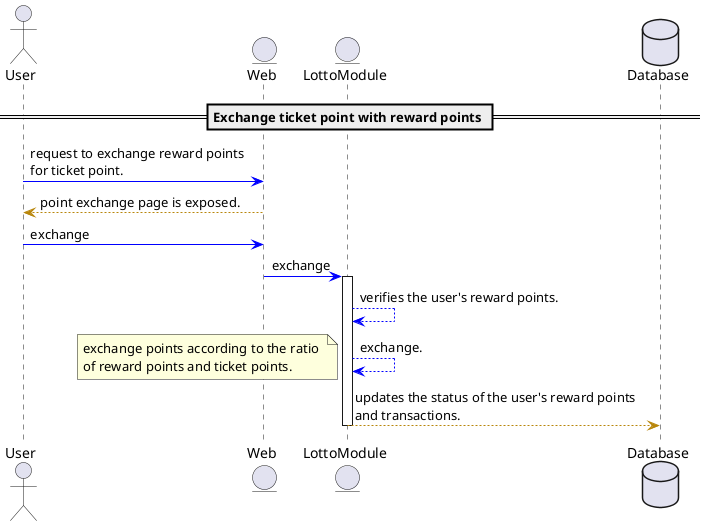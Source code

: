 @startuml
!define RECTANGLE_CLASS
!define RECTANGLE_BLUE Class<<BLUE>>

skinparam shadowing false
skinparam backgroundColor #FFFFFF
skinparam ArrowColor #0000FF
skinparam activity {
    BackgroundColor<<BLUE>> #ADD8E6
    BorderColor<<BLUE>> #00008B
    FontColor<<BLUE>> #00008B
    FontSize 12
}
skinparam class {
    BackgroundColor #FEFECE
    BorderColor #B8860B
    ArrowColor #B8860B
    FontSize 12
    FontName Arial
}
skinparam usecase {
    BackgroundColor #FFFFA3
    BorderColor #FFA500
    FontSize 12
    FontName Arial
}
skinparam package {
    BackgroundColor #FFFFFF
    BorderColor #B8860B
    FontSize 12
    FontName Arial
}
skinparam participant {
    BackgroundColor #B0E0E6
    BorderColor #4682B4
    FontSize 12
    FontName Arial
}

actor User
entity Web
entity LottoModule
database Database


== Exchange ticket point with reward points ==

User -[#0000FF]> Web : request to exchange reward points \nfor ticket point.
Web --> User: point exchange page is exposed.
User -[#0000FF]> Web : exchange
Web -[#0000FF]> LottoModule: exchange

activate LottoModule
LottoModule --[#0000FF]> LottoModule : verifies the user's reward points.


LottoModule -[#0000FF]-> LottoModule : exchange.
note left: exchange points according to the ratio \nof reward points and ticket points.
LottoModule --> Database : updates the status of the user's reward points \nand transactions.

deactivate LottoModule


@enduml
